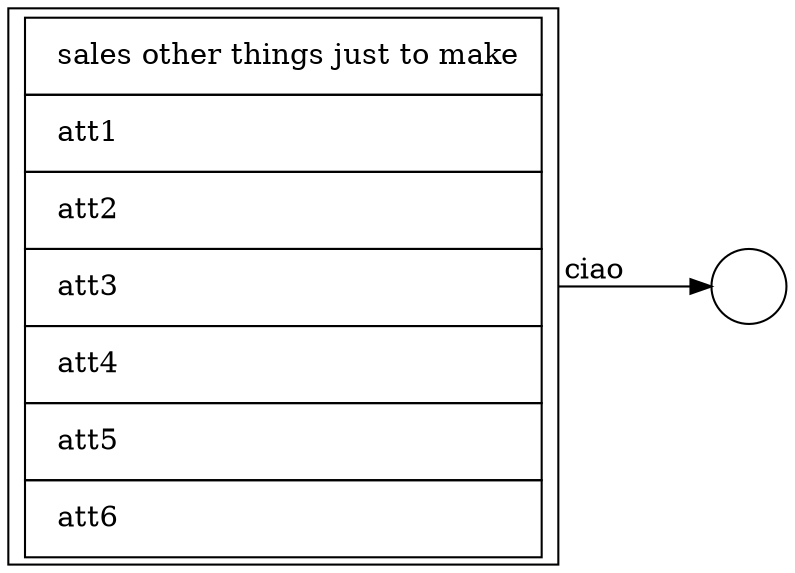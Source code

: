 digraph G {
	layout=circo;
	fact->ciao[ label=ciao ];
	ciao [ label="", width=0.5 ];
	fact [ label=<<table border="0" cellborder="1" cellspacing="0" cellpadding="10"><tr> <td port="1"> sales other things just to make</td> </tr><tr> <td align="left" port="2"> att1 </td> </tr> <tr> <td align="left" port="3"> att2 </td> </tr> <tr> <td align="left"> att3 </td> </tr> <tr> <td align="left"> att4 </td> </tr> <tr> <td align="left"> att5 </td> </tr> <tr> <td align="left"> att6 </td> </tr>  </table>>, root=true, shape=box ];

}
